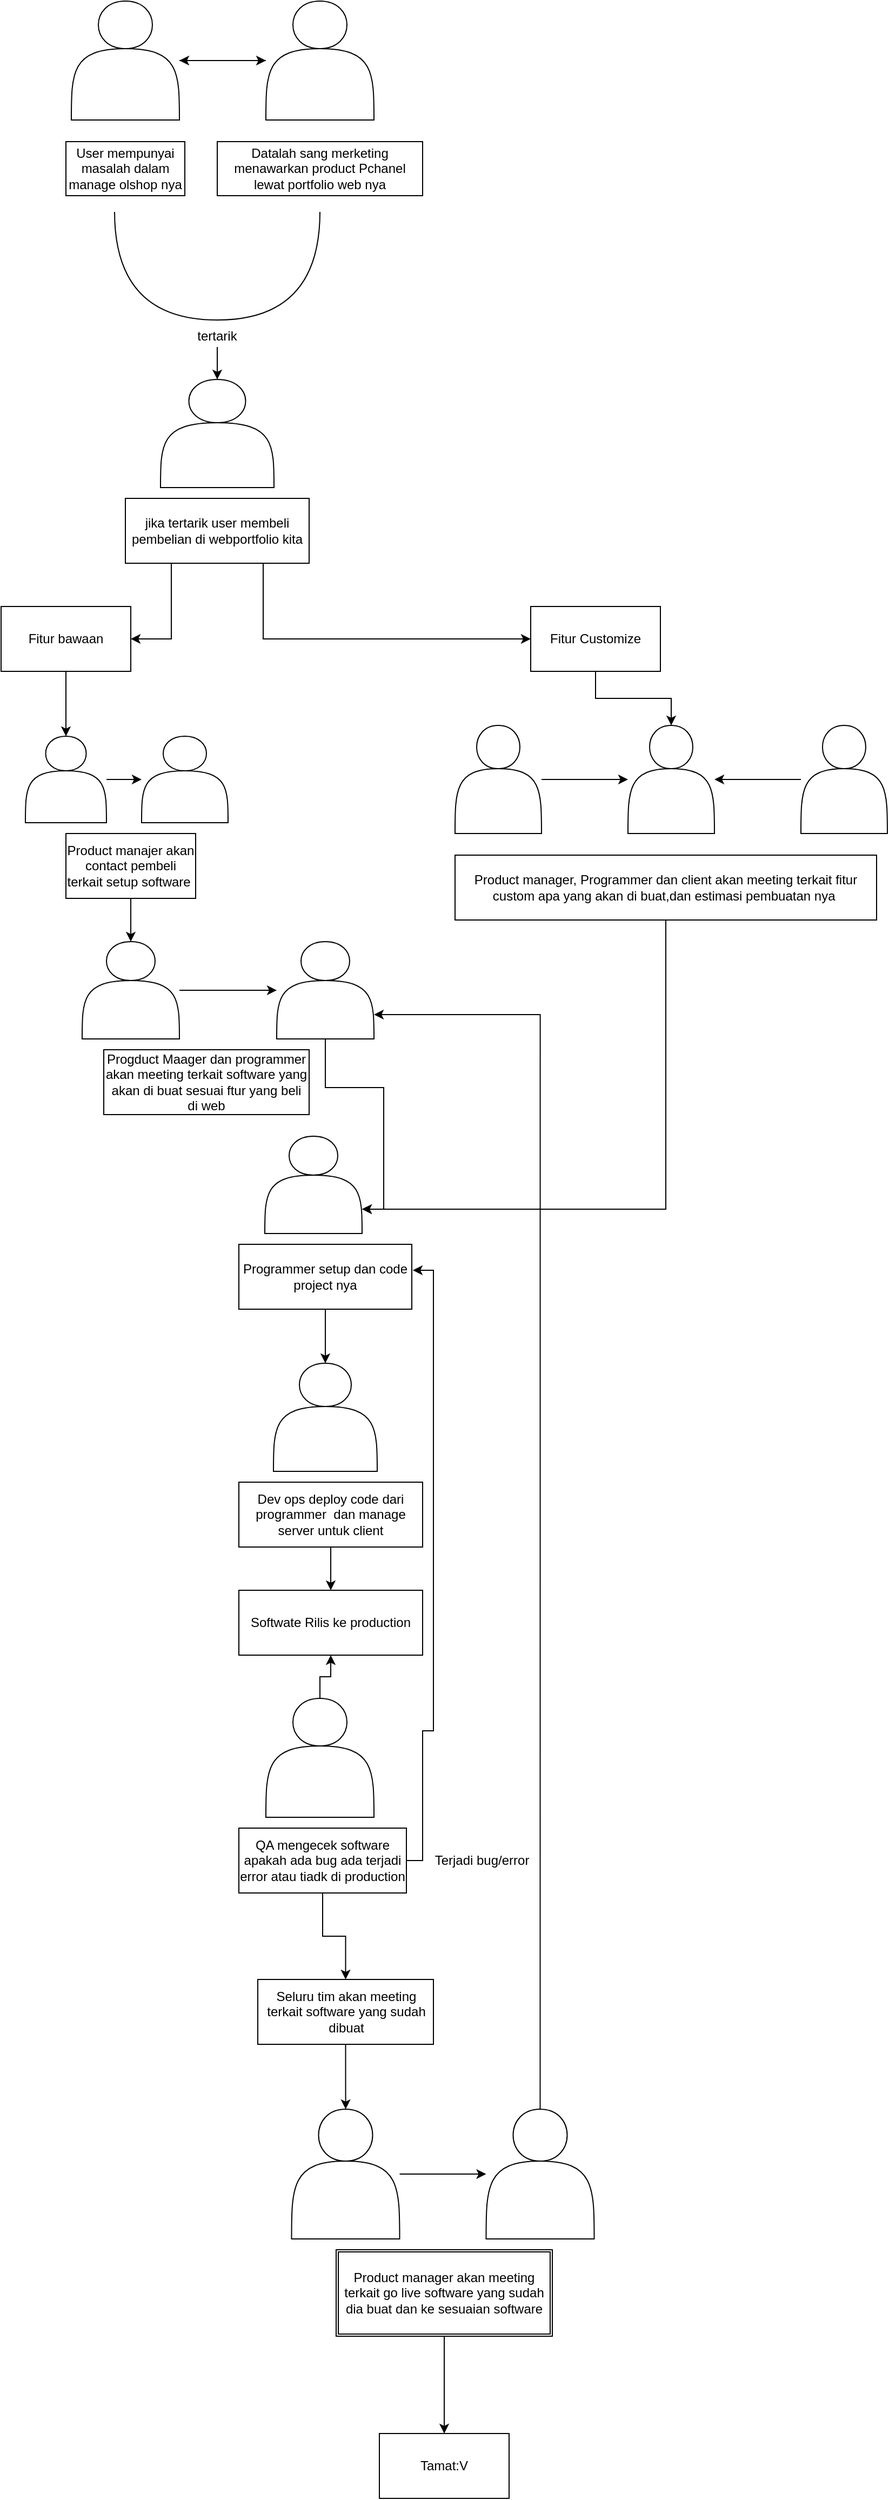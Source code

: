 <mxfile version="21.7.2" type="github">
  <diagram id="C5RBs43oDa-KdzZeNtuy" name="Page-1">
    <mxGraphModel dx="1360" dy="803" grid="1" gridSize="10" guides="1" tooltips="1" connect="1" arrows="1" fold="1" page="1" pageScale="1" pageWidth="1000" pageHeight="170000" math="0" shadow="0">
      <root>
        <mxCell id="WIyWlLk6GJQsqaUBKTNV-0" />
        <mxCell id="WIyWlLk6GJQsqaUBKTNV-1" parent="WIyWlLk6GJQsqaUBKTNV-0" />
        <mxCell id="k1T6m85ykPJWesCUZWKG-8" value="" style="edgeStyle=orthogonalEdgeStyle;rounded=0;orthogonalLoop=1;jettySize=auto;html=1;" edge="1" parent="WIyWlLk6GJQsqaUBKTNV-1" source="k1T6m85ykPJWesCUZWKG-3" target="k1T6m85ykPJWesCUZWKG-6">
          <mxGeometry relative="1" as="geometry" />
        </mxCell>
        <mxCell id="k1T6m85ykPJWesCUZWKG-3" value="" style="shape=actor;whiteSpace=wrap;html=1;" vertex="1" parent="WIyWlLk6GJQsqaUBKTNV-1">
          <mxGeometry x="145" y="160" width="100" height="110" as="geometry" />
        </mxCell>
        <mxCell id="k1T6m85ykPJWesCUZWKG-4" value="User mempunyai masalah dalam manage olshop nya" style="html=1;whiteSpace=wrap;" vertex="1" parent="WIyWlLk6GJQsqaUBKTNV-1">
          <mxGeometry x="140" y="290" width="110" height="50" as="geometry" />
        </mxCell>
        <mxCell id="k1T6m85ykPJWesCUZWKG-9" value="" style="edgeStyle=orthogonalEdgeStyle;rounded=0;orthogonalLoop=1;jettySize=auto;html=1;" edge="1" parent="WIyWlLk6GJQsqaUBKTNV-1" source="k1T6m85ykPJWesCUZWKG-6" target="k1T6m85ykPJWesCUZWKG-3">
          <mxGeometry relative="1" as="geometry" />
        </mxCell>
        <mxCell id="k1T6m85ykPJWesCUZWKG-6" value="" style="shape=actor;whiteSpace=wrap;html=1;" vertex="1" parent="WIyWlLk6GJQsqaUBKTNV-1">
          <mxGeometry x="325" y="160" width="100" height="110" as="geometry" />
        </mxCell>
        <mxCell id="k1T6m85ykPJWesCUZWKG-7" value="Datalah sang merketing menawarkan product Pchanel lewat portfolio web nya" style="html=1;whiteSpace=wrap;" vertex="1" parent="WIyWlLk6GJQsqaUBKTNV-1">
          <mxGeometry x="280" y="290" width="190" height="50" as="geometry" />
        </mxCell>
        <mxCell id="k1T6m85ykPJWesCUZWKG-13" value="" style="shape=requiredInterface;html=1;verticalLabelPosition=bottom;sketch=0;rotation=90;" vertex="1" parent="WIyWlLk6GJQsqaUBKTNV-1">
          <mxGeometry x="230" y="310" width="100" height="190" as="geometry" />
        </mxCell>
        <mxCell id="k1T6m85ykPJWesCUZWKG-23" value="" style="edgeStyle=orthogonalEdgeStyle;rounded=0;orthogonalLoop=1;jettySize=auto;html=1;" edge="1" parent="WIyWlLk6GJQsqaUBKTNV-1" source="k1T6m85ykPJWesCUZWKG-16" target="k1T6m85ykPJWesCUZWKG-18">
          <mxGeometry relative="1" as="geometry" />
        </mxCell>
        <UserObject label="tertarik" placeholders="1" name="Variable" id="k1T6m85ykPJWesCUZWKG-16">
          <mxCell style="text;html=1;strokeColor=none;fillColor=none;align=center;verticalAlign=middle;whiteSpace=wrap;overflow=hidden;" vertex="1" parent="WIyWlLk6GJQsqaUBKTNV-1">
            <mxGeometry x="240" y="460" width="80" height="20" as="geometry" />
          </mxCell>
        </UserObject>
        <mxCell id="k1T6m85ykPJWesCUZWKG-18" value="" style="shape=actor;whiteSpace=wrap;html=1;" vertex="1" parent="WIyWlLk6GJQsqaUBKTNV-1">
          <mxGeometry x="227.5" y="510" width="105" height="100" as="geometry" />
        </mxCell>
        <mxCell id="k1T6m85ykPJWesCUZWKG-81" style="edgeStyle=orthogonalEdgeStyle;rounded=0;orthogonalLoop=1;jettySize=auto;html=1;entryX=0;entryY=0.5;entryDx=0;entryDy=0;exitX=0.75;exitY=1;exitDx=0;exitDy=0;" edge="1" parent="WIyWlLk6GJQsqaUBKTNV-1" source="k1T6m85ykPJWesCUZWKG-24" target="k1T6m85ykPJWesCUZWKG-79">
          <mxGeometry relative="1" as="geometry" />
        </mxCell>
        <mxCell id="k1T6m85ykPJWesCUZWKG-82" style="edgeStyle=orthogonalEdgeStyle;rounded=0;orthogonalLoop=1;jettySize=auto;html=1;exitX=0.25;exitY=1;exitDx=0;exitDy=0;entryX=1;entryY=0.5;entryDx=0;entryDy=0;" edge="1" parent="WIyWlLk6GJQsqaUBKTNV-1" source="k1T6m85ykPJWesCUZWKG-24" target="k1T6m85ykPJWesCUZWKG-78">
          <mxGeometry relative="1" as="geometry" />
        </mxCell>
        <mxCell id="k1T6m85ykPJWesCUZWKG-24" value="jika tertarik user membeli pembelian di webportfolio kita" style="rounded=0;whiteSpace=wrap;html=1;" vertex="1" parent="WIyWlLk6GJQsqaUBKTNV-1">
          <mxGeometry x="195" y="620" width="170" height="60" as="geometry" />
        </mxCell>
        <mxCell id="k1T6m85ykPJWesCUZWKG-84" value="" style="edgeStyle=orthogonalEdgeStyle;rounded=0;orthogonalLoop=1;jettySize=auto;html=1;" edge="1" parent="WIyWlLk6GJQsqaUBKTNV-1" source="k1T6m85ykPJWesCUZWKG-78" target="k1T6m85ykPJWesCUZWKG-83">
          <mxGeometry relative="1" as="geometry" />
        </mxCell>
        <mxCell id="k1T6m85ykPJWesCUZWKG-78" value="Fitur bawaan" style="rounded=0;whiteSpace=wrap;html=1;" vertex="1" parent="WIyWlLk6GJQsqaUBKTNV-1">
          <mxGeometry x="80" y="720" width="120" height="60" as="geometry" />
        </mxCell>
        <mxCell id="k1T6m85ykPJWesCUZWKG-126" style="edgeStyle=orthogonalEdgeStyle;rounded=0;orthogonalLoop=1;jettySize=auto;html=1;exitX=0.5;exitY=1;exitDx=0;exitDy=0;entryX=0.5;entryY=0;entryDx=0;entryDy=0;" edge="1" parent="WIyWlLk6GJQsqaUBKTNV-1" source="k1T6m85ykPJWesCUZWKG-79" target="k1T6m85ykPJWesCUZWKG-120">
          <mxGeometry relative="1" as="geometry" />
        </mxCell>
        <mxCell id="k1T6m85ykPJWesCUZWKG-79" value="Fitur Customize" style="rounded=0;whiteSpace=wrap;html=1;" vertex="1" parent="WIyWlLk6GJQsqaUBKTNV-1">
          <mxGeometry x="570" y="720" width="120" height="60" as="geometry" />
        </mxCell>
        <mxCell id="k1T6m85ykPJWesCUZWKG-87" value="" style="edgeStyle=orthogonalEdgeStyle;rounded=0;orthogonalLoop=1;jettySize=auto;html=1;" edge="1" parent="WIyWlLk6GJQsqaUBKTNV-1" source="k1T6m85ykPJWesCUZWKG-83" target="k1T6m85ykPJWesCUZWKG-86">
          <mxGeometry relative="1" as="geometry" />
        </mxCell>
        <mxCell id="k1T6m85ykPJWesCUZWKG-83" value="" style="shape=actor;whiteSpace=wrap;html=1;" vertex="1" parent="WIyWlLk6GJQsqaUBKTNV-1">
          <mxGeometry x="102.5" y="840" width="75" height="80" as="geometry" />
        </mxCell>
        <mxCell id="k1T6m85ykPJWesCUZWKG-93" value="" style="edgeStyle=orthogonalEdgeStyle;rounded=0;orthogonalLoop=1;jettySize=auto;html=1;" edge="1" parent="WIyWlLk6GJQsqaUBKTNV-1" source="k1T6m85ykPJWesCUZWKG-85" target="k1T6m85ykPJWesCUZWKG-88">
          <mxGeometry relative="1" as="geometry" />
        </mxCell>
        <mxCell id="k1T6m85ykPJWesCUZWKG-85" value="Product manajer akan contact pembeli terkait setup software&amp;nbsp;" style="rounded=0;whiteSpace=wrap;html=1;" vertex="1" parent="WIyWlLk6GJQsqaUBKTNV-1">
          <mxGeometry x="140" y="930" width="120" height="60" as="geometry" />
        </mxCell>
        <mxCell id="k1T6m85ykPJWesCUZWKG-86" value="" style="shape=actor;whiteSpace=wrap;html=1;" vertex="1" parent="WIyWlLk6GJQsqaUBKTNV-1">
          <mxGeometry x="210" y="840" width="80" height="80" as="geometry" />
        </mxCell>
        <mxCell id="k1T6m85ykPJWesCUZWKG-91" value="" style="edgeStyle=orthogonalEdgeStyle;rounded=0;orthogonalLoop=1;jettySize=auto;html=1;" edge="1" parent="WIyWlLk6GJQsqaUBKTNV-1" source="k1T6m85ykPJWesCUZWKG-88" target="k1T6m85ykPJWesCUZWKG-90">
          <mxGeometry relative="1" as="geometry" />
        </mxCell>
        <mxCell id="k1T6m85ykPJWesCUZWKG-88" value="" style="shape=actor;whiteSpace=wrap;html=1;" vertex="1" parent="WIyWlLk6GJQsqaUBKTNV-1">
          <mxGeometry x="155" y="1030" width="90" height="90" as="geometry" />
        </mxCell>
        <mxCell id="k1T6m85ykPJWesCUZWKG-89" value="Progduct Maager dan programmer akan meeting terkait software yang akan di buat sesuai ftur yang beli di web" style="rounded=0;whiteSpace=wrap;html=1;" vertex="1" parent="WIyWlLk6GJQsqaUBKTNV-1">
          <mxGeometry x="175" y="1130" width="190" height="60" as="geometry" />
        </mxCell>
        <mxCell id="k1T6m85ykPJWesCUZWKG-95" style="edgeStyle=orthogonalEdgeStyle;rounded=0;orthogonalLoop=1;jettySize=auto;html=1;entryX=1;entryY=0.75;entryDx=0;entryDy=0;" edge="1" parent="WIyWlLk6GJQsqaUBKTNV-1" source="k1T6m85ykPJWesCUZWKG-90" target="k1T6m85ykPJWesCUZWKG-94">
          <mxGeometry relative="1" as="geometry">
            <mxPoint x="450" y="1090" as="sourcePoint" />
          </mxGeometry>
        </mxCell>
        <mxCell id="k1T6m85ykPJWesCUZWKG-90" value="" style="shape=actor;whiteSpace=wrap;html=1;" vertex="1" parent="WIyWlLk6GJQsqaUBKTNV-1">
          <mxGeometry x="335" y="1030" width="90" height="90" as="geometry" />
        </mxCell>
        <mxCell id="k1T6m85ykPJWesCUZWKG-92" style="edgeStyle=orthogonalEdgeStyle;rounded=0;orthogonalLoop=1;jettySize=auto;html=1;exitX=0.5;exitY=1;exitDx=0;exitDy=0;" edge="1" parent="WIyWlLk6GJQsqaUBKTNV-1" source="k1T6m85ykPJWesCUZWKG-89" target="k1T6m85ykPJWesCUZWKG-89">
          <mxGeometry relative="1" as="geometry" />
        </mxCell>
        <mxCell id="k1T6m85ykPJWesCUZWKG-94" value="" style="shape=actor;whiteSpace=wrap;html=1;" vertex="1" parent="WIyWlLk6GJQsqaUBKTNV-1">
          <mxGeometry x="324" y="1210" width="90" height="90" as="geometry" />
        </mxCell>
        <mxCell id="k1T6m85ykPJWesCUZWKG-98" value="" style="edgeStyle=orthogonalEdgeStyle;rounded=0;orthogonalLoop=1;jettySize=auto;html=1;" edge="1" parent="WIyWlLk6GJQsqaUBKTNV-1" source="k1T6m85ykPJWesCUZWKG-96" target="k1T6m85ykPJWesCUZWKG-97">
          <mxGeometry relative="1" as="geometry" />
        </mxCell>
        <mxCell id="k1T6m85ykPJWesCUZWKG-96" value="Programmer setup dan code project nya" style="rounded=0;whiteSpace=wrap;html=1;" vertex="1" parent="WIyWlLk6GJQsqaUBKTNV-1">
          <mxGeometry x="300" y="1310" width="160" height="60" as="geometry" />
        </mxCell>
        <mxCell id="k1T6m85ykPJWesCUZWKG-97" value="" style="shape=actor;whiteSpace=wrap;html=1;" vertex="1" parent="WIyWlLk6GJQsqaUBKTNV-1">
          <mxGeometry x="332" y="1420" width="96" height="100" as="geometry" />
        </mxCell>
        <mxCell id="k1T6m85ykPJWesCUZWKG-101" value="" style="edgeStyle=orthogonalEdgeStyle;rounded=0;orthogonalLoop=1;jettySize=auto;html=1;" edge="1" parent="WIyWlLk6GJQsqaUBKTNV-1" source="k1T6m85ykPJWesCUZWKG-99" target="k1T6m85ykPJWesCUZWKG-100">
          <mxGeometry relative="1" as="geometry" />
        </mxCell>
        <mxCell id="k1T6m85ykPJWesCUZWKG-99" value="Dev ops deploy code dari programmer&amp;nbsp; dan manage server untuk client" style="rounded=0;whiteSpace=wrap;html=1;" vertex="1" parent="WIyWlLk6GJQsqaUBKTNV-1">
          <mxGeometry x="300" y="1530" width="170" height="60" as="geometry" />
        </mxCell>
        <mxCell id="k1T6m85ykPJWesCUZWKG-100" value="Softwate Rilis ke production" style="rounded=0;whiteSpace=wrap;html=1;" vertex="1" parent="WIyWlLk6GJQsqaUBKTNV-1">
          <mxGeometry x="300" y="1630" width="170" height="60" as="geometry" />
        </mxCell>
        <mxCell id="k1T6m85ykPJWesCUZWKG-103" value="" style="edgeStyle=orthogonalEdgeStyle;rounded=0;orthogonalLoop=1;jettySize=auto;html=1;" edge="1" parent="WIyWlLk6GJQsqaUBKTNV-1" source="k1T6m85ykPJWesCUZWKG-102" target="k1T6m85ykPJWesCUZWKG-100">
          <mxGeometry relative="1" as="geometry" />
        </mxCell>
        <mxCell id="k1T6m85ykPJWesCUZWKG-102" value="" style="shape=actor;whiteSpace=wrap;html=1;" vertex="1" parent="WIyWlLk6GJQsqaUBKTNV-1">
          <mxGeometry x="325" y="1730" width="100" height="110" as="geometry" />
        </mxCell>
        <mxCell id="k1T6m85ykPJWesCUZWKG-105" style="edgeStyle=orthogonalEdgeStyle;rounded=0;orthogonalLoop=1;jettySize=auto;html=1;entryX=1.006;entryY=0.4;entryDx=0;entryDy=0;entryPerimeter=0;" edge="1" parent="WIyWlLk6GJQsqaUBKTNV-1" source="k1T6m85ykPJWesCUZWKG-104" target="k1T6m85ykPJWesCUZWKG-96">
          <mxGeometry relative="1" as="geometry">
            <mxPoint x="490" y="1470" as="targetPoint" />
            <Array as="points">
              <mxPoint x="470" y="1880" />
              <mxPoint x="470" y="1760" />
              <mxPoint x="480" y="1760" />
              <mxPoint x="480" y="1334" />
            </Array>
          </mxGeometry>
        </mxCell>
        <mxCell id="k1T6m85ykPJWesCUZWKG-108" value="" style="edgeStyle=orthogonalEdgeStyle;rounded=0;orthogonalLoop=1;jettySize=auto;html=1;" edge="1" parent="WIyWlLk6GJQsqaUBKTNV-1" source="k1T6m85ykPJWesCUZWKG-104" target="k1T6m85ykPJWesCUZWKG-107">
          <mxGeometry relative="1" as="geometry" />
        </mxCell>
        <mxCell id="k1T6m85ykPJWesCUZWKG-104" value="QA mengecek software apakah ada bug ada terjadi error atau tiadk di production" style="rounded=0;whiteSpace=wrap;html=1;" vertex="1" parent="WIyWlLk6GJQsqaUBKTNV-1">
          <mxGeometry x="300" y="1850" width="155" height="60" as="geometry" />
        </mxCell>
        <mxCell id="k1T6m85ykPJWesCUZWKG-106" value="Terjadi bug/error" style="text;html=1;strokeColor=none;fillColor=none;align=center;verticalAlign=middle;whiteSpace=wrap;rounded=0;" vertex="1" parent="WIyWlLk6GJQsqaUBKTNV-1">
          <mxGeometry x="460" y="1865" width="130" height="30" as="geometry" />
        </mxCell>
        <mxCell id="k1T6m85ykPJWesCUZWKG-113" value="" style="edgeStyle=orthogonalEdgeStyle;rounded=0;orthogonalLoop=1;jettySize=auto;html=1;" edge="1" parent="WIyWlLk6GJQsqaUBKTNV-1" source="k1T6m85ykPJWesCUZWKG-107" target="k1T6m85ykPJWesCUZWKG-109">
          <mxGeometry relative="1" as="geometry" />
        </mxCell>
        <mxCell id="k1T6m85ykPJWesCUZWKG-107" value="Seluru tim akan meeting terkait software yang sudah dibuat" style="whiteSpace=wrap;html=1;rounded=0;" vertex="1" parent="WIyWlLk6GJQsqaUBKTNV-1">
          <mxGeometry x="317.5" y="1990" width="162.5" height="60" as="geometry" />
        </mxCell>
        <mxCell id="k1T6m85ykPJWesCUZWKG-112" value="" style="edgeStyle=orthogonalEdgeStyle;rounded=0;orthogonalLoop=1;jettySize=auto;html=1;" edge="1" parent="WIyWlLk6GJQsqaUBKTNV-1" source="k1T6m85ykPJWesCUZWKG-109" target="k1T6m85ykPJWesCUZWKG-111">
          <mxGeometry relative="1" as="geometry" />
        </mxCell>
        <mxCell id="k1T6m85ykPJWesCUZWKG-109" value="" style="shape=actor;whiteSpace=wrap;html=1;" vertex="1" parent="WIyWlLk6GJQsqaUBKTNV-1">
          <mxGeometry x="348.75" y="2110" width="100" height="120" as="geometry" />
        </mxCell>
        <mxCell id="k1T6m85ykPJWesCUZWKG-125" style="edgeStyle=orthogonalEdgeStyle;rounded=0;orthogonalLoop=1;jettySize=auto;html=1;exitX=0.5;exitY=0;exitDx=0;exitDy=0;entryX=1;entryY=0.75;entryDx=0;entryDy=0;" edge="1" parent="WIyWlLk6GJQsqaUBKTNV-1" source="k1T6m85ykPJWesCUZWKG-111" target="k1T6m85ykPJWesCUZWKG-90">
          <mxGeometry relative="1" as="geometry">
            <mxPoint x="580" y="1090" as="targetPoint" />
          </mxGeometry>
        </mxCell>
        <mxCell id="k1T6m85ykPJWesCUZWKG-111" value="" style="shape=actor;whiteSpace=wrap;html=1;" vertex="1" parent="WIyWlLk6GJQsqaUBKTNV-1">
          <mxGeometry x="528.75" y="2110" width="100" height="120" as="geometry" />
        </mxCell>
        <mxCell id="k1T6m85ykPJWesCUZWKG-116" value="" style="edgeStyle=orthogonalEdgeStyle;rounded=0;orthogonalLoop=1;jettySize=auto;html=1;" edge="1" parent="WIyWlLk6GJQsqaUBKTNV-1" source="k1T6m85ykPJWesCUZWKG-114" target="k1T6m85ykPJWesCUZWKG-115">
          <mxGeometry relative="1" as="geometry" />
        </mxCell>
        <mxCell id="k1T6m85ykPJWesCUZWKG-114" value="Product manager akan meeting terkait go live software yang sudah dia buat dan ke sesuaian software" style="shape=ext;double=1;rounded=0;whiteSpace=wrap;html=1;" vertex="1" parent="WIyWlLk6GJQsqaUBKTNV-1">
          <mxGeometry x="390" y="2240" width="200" height="80" as="geometry" />
        </mxCell>
        <mxCell id="k1T6m85ykPJWesCUZWKG-115" value="Tamat:V" style="whiteSpace=wrap;html=1;rounded=0;" vertex="1" parent="WIyWlLk6GJQsqaUBKTNV-1">
          <mxGeometry x="430" y="2410" width="120" height="60" as="geometry" />
        </mxCell>
        <mxCell id="k1T6m85ykPJWesCUZWKG-121" value="" style="edgeStyle=orthogonalEdgeStyle;rounded=0;orthogonalLoop=1;jettySize=auto;html=1;" edge="1" parent="WIyWlLk6GJQsqaUBKTNV-1" source="k1T6m85ykPJWesCUZWKG-119" target="k1T6m85ykPJWesCUZWKG-120">
          <mxGeometry relative="1" as="geometry" />
        </mxCell>
        <mxCell id="k1T6m85ykPJWesCUZWKG-119" value="" style="shape=actor;whiteSpace=wrap;html=1;" vertex="1" parent="WIyWlLk6GJQsqaUBKTNV-1">
          <mxGeometry x="500" y="830" width="80" height="100" as="geometry" />
        </mxCell>
        <mxCell id="k1T6m85ykPJWesCUZWKG-120" value="" style="shape=actor;whiteSpace=wrap;html=1;" vertex="1" parent="WIyWlLk6GJQsqaUBKTNV-1">
          <mxGeometry x="660" y="830" width="80" height="100" as="geometry" />
        </mxCell>
        <mxCell id="k1T6m85ykPJWesCUZWKG-124" value="" style="edgeStyle=orthogonalEdgeStyle;rounded=0;orthogonalLoop=1;jettySize=auto;html=1;" edge="1" parent="WIyWlLk6GJQsqaUBKTNV-1" source="k1T6m85ykPJWesCUZWKG-122" target="k1T6m85ykPJWesCUZWKG-120">
          <mxGeometry relative="1" as="geometry" />
        </mxCell>
        <mxCell id="k1T6m85ykPJWesCUZWKG-122" value="" style="shape=actor;whiteSpace=wrap;html=1;" vertex="1" parent="WIyWlLk6GJQsqaUBKTNV-1">
          <mxGeometry x="820" y="830" width="80" height="100" as="geometry" />
        </mxCell>
        <mxCell id="k1T6m85ykPJWesCUZWKG-128" style="edgeStyle=orthogonalEdgeStyle;rounded=0;orthogonalLoop=1;jettySize=auto;html=1;exitX=0.5;exitY=1;exitDx=0;exitDy=0;entryX=1;entryY=0.75;entryDx=0;entryDy=0;" edge="1" parent="WIyWlLk6GJQsqaUBKTNV-1" source="k1T6m85ykPJWesCUZWKG-127" target="k1T6m85ykPJWesCUZWKG-94">
          <mxGeometry relative="1" as="geometry" />
        </mxCell>
        <mxCell id="k1T6m85ykPJWesCUZWKG-127" value="Product manager, Programmer dan client akan meeting terkait fitur custom apa yang akan di buat,dan estimasi pembuatan nya&amp;nbsp;" style="rounded=0;whiteSpace=wrap;html=1;" vertex="1" parent="WIyWlLk6GJQsqaUBKTNV-1">
          <mxGeometry x="500" y="950" width="390" height="60" as="geometry" />
        </mxCell>
      </root>
    </mxGraphModel>
  </diagram>
</mxfile>

